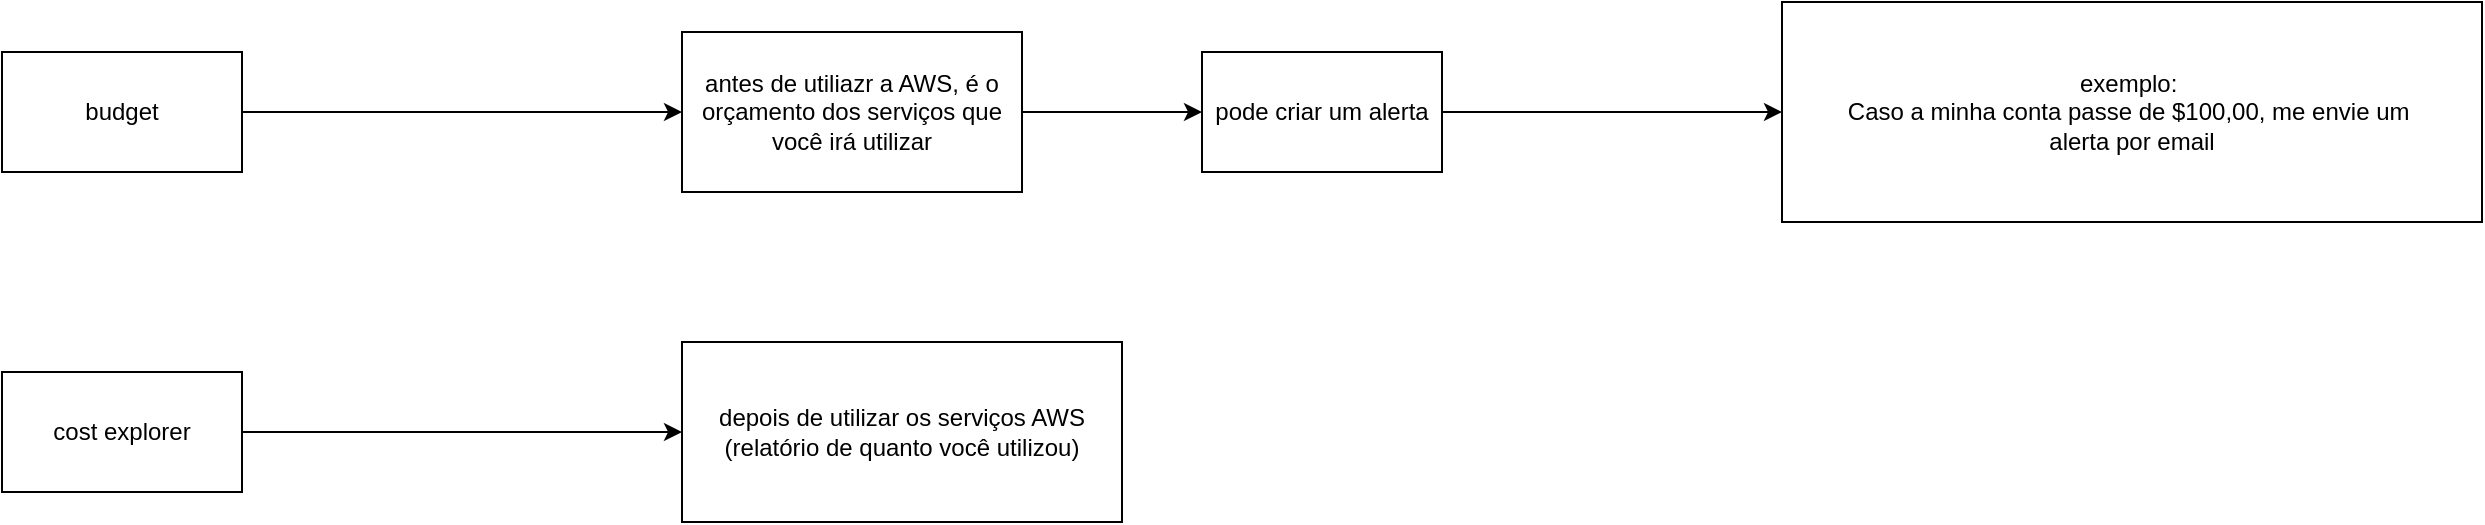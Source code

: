 <mxfile>
    <diagram id="I-EGAk4NNWpJ4VCostPj" name="Page-1">
        <mxGraphModel dx="1577" dy="402" grid="1" gridSize="10" guides="1" tooltips="1" connect="1" arrows="1" fold="1" page="1" pageScale="1" pageWidth="5000" pageHeight="5000" math="0" shadow="0">
            <root>
                <mxCell id="0"/>
                <mxCell id="1" parent="0"/>
                <mxCell id="5" style="edgeStyle=none;html=1;" edge="1" parent="1" source="2" target="4">
                    <mxGeometry relative="1" as="geometry"/>
                </mxCell>
                <mxCell id="2" value="budget" style="whiteSpace=wrap;html=1;" vertex="1" parent="1">
                    <mxGeometry x="80" y="90" width="120" height="60" as="geometry"/>
                </mxCell>
                <mxCell id="7" style="edgeStyle=none;html=1;entryX=0;entryY=0.5;entryDx=0;entryDy=0;" edge="1" parent="1" source="4" target="6">
                    <mxGeometry relative="1" as="geometry"/>
                </mxCell>
                <mxCell id="4" value="antes de utiliazr a AWS, é o orçamento dos serviços que você irá utilizar" style="whiteSpace=wrap;html=1;" vertex="1" parent="1">
                    <mxGeometry x="420" y="80" width="170" height="80" as="geometry"/>
                </mxCell>
                <mxCell id="9" style="edgeStyle=none;html=1;" edge="1" parent="1" source="6" target="8">
                    <mxGeometry relative="1" as="geometry"/>
                </mxCell>
                <mxCell id="6" value="pode criar um alerta" style="whiteSpace=wrap;html=1;" vertex="1" parent="1">
                    <mxGeometry x="680" y="90" width="120" height="60" as="geometry"/>
                </mxCell>
                <mxCell id="8" value="exemplo:&amp;nbsp;&lt;br&gt;Caso a minha conta passe de $100,00, me envie um&amp;nbsp;&lt;br&gt;alerta por email" style="whiteSpace=wrap;html=1;" vertex="1" parent="1">
                    <mxGeometry x="970" y="65" width="350" height="110" as="geometry"/>
                </mxCell>
                <mxCell id="13" style="edgeStyle=none;html=1;entryX=0;entryY=0.5;entryDx=0;entryDy=0;" edge="1" parent="1" source="10" target="12">
                    <mxGeometry relative="1" as="geometry"/>
                </mxCell>
                <mxCell id="10" value="cost explorer" style="whiteSpace=wrap;html=1;" vertex="1" parent="1">
                    <mxGeometry x="80" y="250" width="120" height="60" as="geometry"/>
                </mxCell>
                <mxCell id="12" value="depois de utilizar os serviços AWS (relatório de quanto você utilizou)&lt;br&gt;" style="whiteSpace=wrap;html=1;" vertex="1" parent="1">
                    <mxGeometry x="420" y="235" width="220" height="90" as="geometry"/>
                </mxCell>
            </root>
        </mxGraphModel>
    </diagram>
</mxfile>